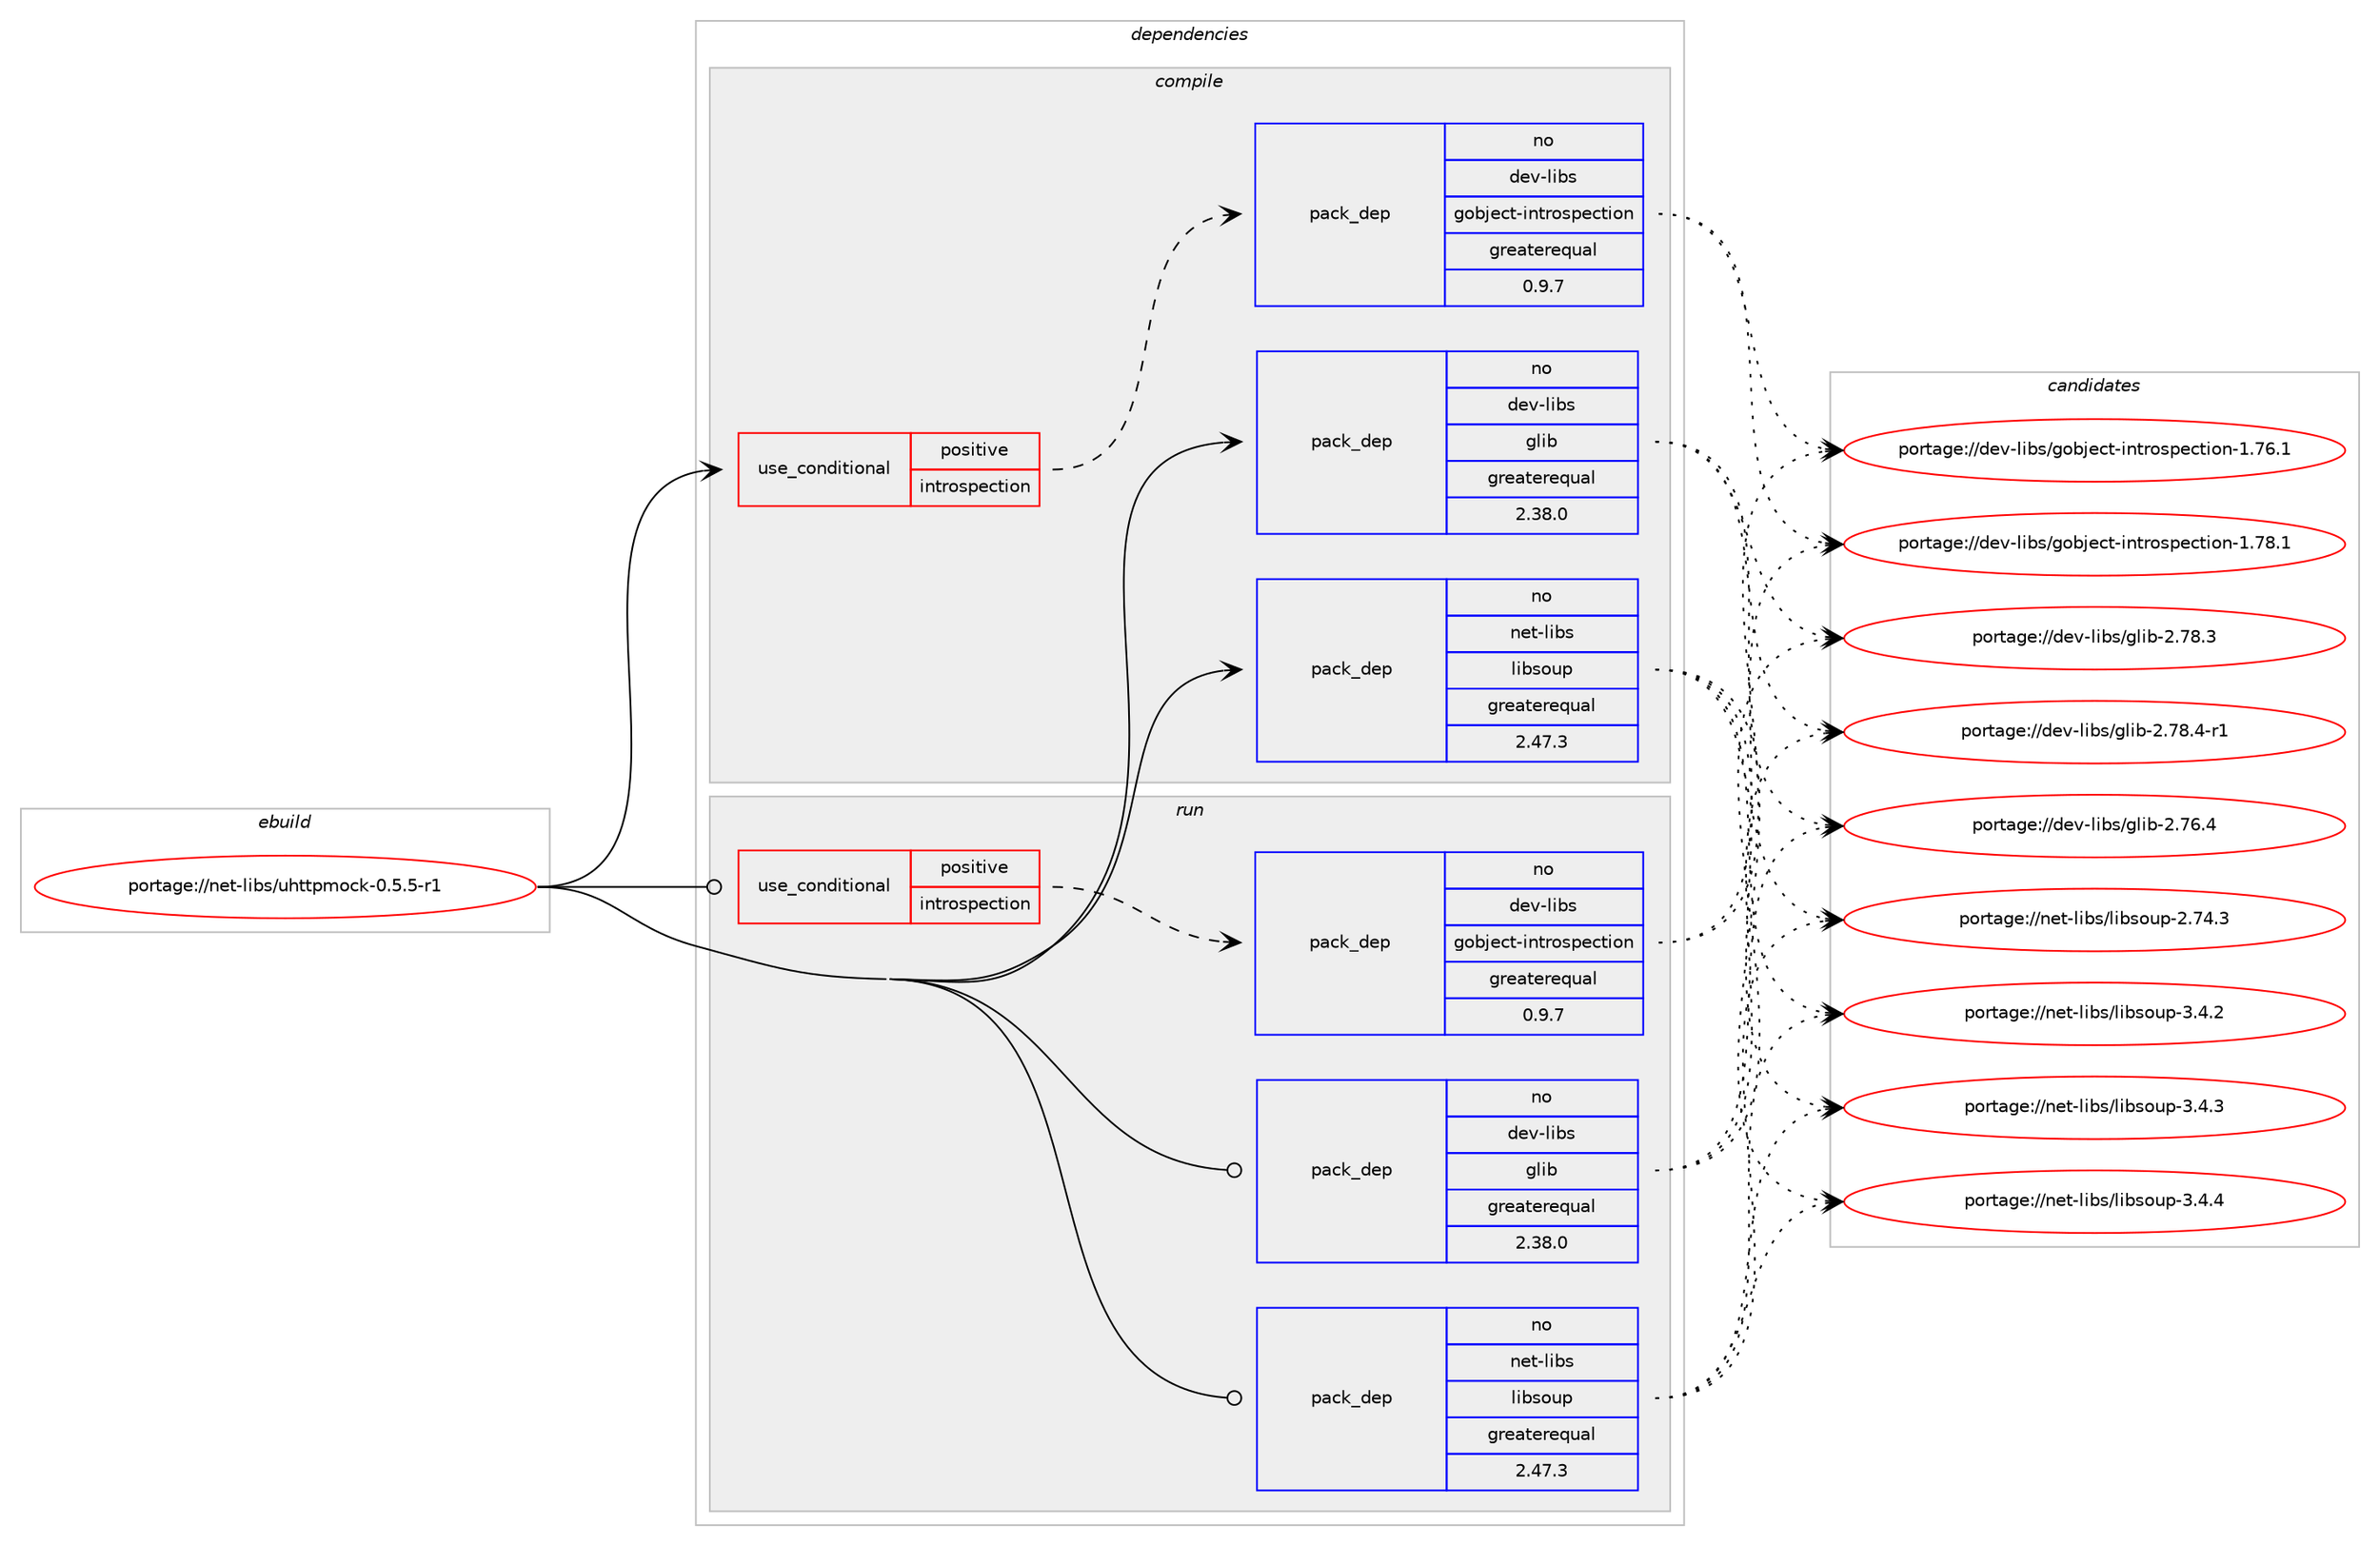 digraph prolog {

# *************
# Graph options
# *************

newrank=true;
concentrate=true;
compound=true;
graph [rankdir=LR,fontname=Helvetica,fontsize=10,ranksep=1.5];#, ranksep=2.5, nodesep=0.2];
edge  [arrowhead=vee];
node  [fontname=Helvetica,fontsize=10];

# **********
# The ebuild
# **********

subgraph cluster_leftcol {
color=gray;
rank=same;
label=<<i>ebuild</i>>;
id [label="portage://net-libs/uhttpmock-0.5.5-r1", color=red, width=4, href="../net-libs/uhttpmock-0.5.5-r1.svg"];
}

# ****************
# The dependencies
# ****************

subgraph cluster_midcol {
color=gray;
label=<<i>dependencies</i>>;
subgraph cluster_compile {
fillcolor="#eeeeee";
style=filled;
label=<<i>compile</i>>;
subgraph cond3775 {
dependency5794 [label=<<TABLE BORDER="0" CELLBORDER="1" CELLSPACING="0" CELLPADDING="4"><TR><TD ROWSPAN="3" CELLPADDING="10">use_conditional</TD></TR><TR><TD>positive</TD></TR><TR><TD>introspection</TD></TR></TABLE>>, shape=none, color=red];
subgraph pack1953 {
dependency5795 [label=<<TABLE BORDER="0" CELLBORDER="1" CELLSPACING="0" CELLPADDING="4" WIDTH="220"><TR><TD ROWSPAN="6" CELLPADDING="30">pack_dep</TD></TR><TR><TD WIDTH="110">no</TD></TR><TR><TD>dev-libs</TD></TR><TR><TD>gobject-introspection</TD></TR><TR><TD>greaterequal</TD></TR><TR><TD>0.9.7</TD></TR></TABLE>>, shape=none, color=blue];
}
dependency5794:e -> dependency5795:w [weight=20,style="dashed",arrowhead="vee"];
}
id:e -> dependency5794:w [weight=20,style="solid",arrowhead="vee"];
subgraph pack1954 {
dependency5796 [label=<<TABLE BORDER="0" CELLBORDER="1" CELLSPACING="0" CELLPADDING="4" WIDTH="220"><TR><TD ROWSPAN="6" CELLPADDING="30">pack_dep</TD></TR><TR><TD WIDTH="110">no</TD></TR><TR><TD>dev-libs</TD></TR><TR><TD>glib</TD></TR><TR><TD>greaterequal</TD></TR><TR><TD>2.38.0</TD></TR></TABLE>>, shape=none, color=blue];
}
id:e -> dependency5796:w [weight=20,style="solid",arrowhead="vee"];
subgraph pack1955 {
dependency5797 [label=<<TABLE BORDER="0" CELLBORDER="1" CELLSPACING="0" CELLPADDING="4" WIDTH="220"><TR><TD ROWSPAN="6" CELLPADDING="30">pack_dep</TD></TR><TR><TD WIDTH="110">no</TD></TR><TR><TD>net-libs</TD></TR><TR><TD>libsoup</TD></TR><TR><TD>greaterequal</TD></TR><TR><TD>2.47.3</TD></TR></TABLE>>, shape=none, color=blue];
}
id:e -> dependency5797:w [weight=20,style="solid",arrowhead="vee"];
}
subgraph cluster_compileandrun {
fillcolor="#eeeeee";
style=filled;
label=<<i>compile and run</i>>;
}
subgraph cluster_run {
fillcolor="#eeeeee";
style=filled;
label=<<i>run</i>>;
subgraph cond3776 {
dependency5798 [label=<<TABLE BORDER="0" CELLBORDER="1" CELLSPACING="0" CELLPADDING="4"><TR><TD ROWSPAN="3" CELLPADDING="10">use_conditional</TD></TR><TR><TD>positive</TD></TR><TR><TD>introspection</TD></TR></TABLE>>, shape=none, color=red];
subgraph pack1956 {
dependency5799 [label=<<TABLE BORDER="0" CELLBORDER="1" CELLSPACING="0" CELLPADDING="4" WIDTH="220"><TR><TD ROWSPAN="6" CELLPADDING="30">pack_dep</TD></TR><TR><TD WIDTH="110">no</TD></TR><TR><TD>dev-libs</TD></TR><TR><TD>gobject-introspection</TD></TR><TR><TD>greaterequal</TD></TR><TR><TD>0.9.7</TD></TR></TABLE>>, shape=none, color=blue];
}
dependency5798:e -> dependency5799:w [weight=20,style="dashed",arrowhead="vee"];
}
id:e -> dependency5798:w [weight=20,style="solid",arrowhead="odot"];
subgraph pack1957 {
dependency5800 [label=<<TABLE BORDER="0" CELLBORDER="1" CELLSPACING="0" CELLPADDING="4" WIDTH="220"><TR><TD ROWSPAN="6" CELLPADDING="30">pack_dep</TD></TR><TR><TD WIDTH="110">no</TD></TR><TR><TD>dev-libs</TD></TR><TR><TD>glib</TD></TR><TR><TD>greaterequal</TD></TR><TR><TD>2.38.0</TD></TR></TABLE>>, shape=none, color=blue];
}
id:e -> dependency5800:w [weight=20,style="solid",arrowhead="odot"];
subgraph pack1958 {
dependency5801 [label=<<TABLE BORDER="0" CELLBORDER="1" CELLSPACING="0" CELLPADDING="4" WIDTH="220"><TR><TD ROWSPAN="6" CELLPADDING="30">pack_dep</TD></TR><TR><TD WIDTH="110">no</TD></TR><TR><TD>net-libs</TD></TR><TR><TD>libsoup</TD></TR><TR><TD>greaterequal</TD></TR><TR><TD>2.47.3</TD></TR></TABLE>>, shape=none, color=blue];
}
id:e -> dependency5801:w [weight=20,style="solid",arrowhead="odot"];
}
}

# **************
# The candidates
# **************

subgraph cluster_choices {
rank=same;
color=gray;
label=<<i>candidates</i>>;

subgraph choice1953 {
color=black;
nodesep=1;
choice1001011184510810598115471031119810610199116451051101161141111151121019911610511111045494655544649 [label="portage://dev-libs/gobject-introspection-1.76.1", color=red, width=4,href="../dev-libs/gobject-introspection-1.76.1.svg"];
choice1001011184510810598115471031119810610199116451051101161141111151121019911610511111045494655564649 [label="portage://dev-libs/gobject-introspection-1.78.1", color=red, width=4,href="../dev-libs/gobject-introspection-1.78.1.svg"];
dependency5795:e -> choice1001011184510810598115471031119810610199116451051101161141111151121019911610511111045494655544649:w [style=dotted,weight="100"];
dependency5795:e -> choice1001011184510810598115471031119810610199116451051101161141111151121019911610511111045494655564649:w [style=dotted,weight="100"];
}
subgraph choice1954 {
color=black;
nodesep=1;
choice1001011184510810598115471031081059845504655544652 [label="portage://dev-libs/glib-2.76.4", color=red, width=4,href="../dev-libs/glib-2.76.4.svg"];
choice1001011184510810598115471031081059845504655564651 [label="portage://dev-libs/glib-2.78.3", color=red, width=4,href="../dev-libs/glib-2.78.3.svg"];
choice10010111845108105981154710310810598455046555646524511449 [label="portage://dev-libs/glib-2.78.4-r1", color=red, width=4,href="../dev-libs/glib-2.78.4-r1.svg"];
dependency5796:e -> choice1001011184510810598115471031081059845504655544652:w [style=dotted,weight="100"];
dependency5796:e -> choice1001011184510810598115471031081059845504655564651:w [style=dotted,weight="100"];
dependency5796:e -> choice10010111845108105981154710310810598455046555646524511449:w [style=dotted,weight="100"];
}
subgraph choice1955 {
color=black;
nodesep=1;
choice1101011164510810598115471081059811511111711245504655524651 [label="portage://net-libs/libsoup-2.74.3", color=red, width=4,href="../net-libs/libsoup-2.74.3.svg"];
choice11010111645108105981154710810598115111117112455146524650 [label="portage://net-libs/libsoup-3.4.2", color=red, width=4,href="../net-libs/libsoup-3.4.2.svg"];
choice11010111645108105981154710810598115111117112455146524651 [label="portage://net-libs/libsoup-3.4.3", color=red, width=4,href="../net-libs/libsoup-3.4.3.svg"];
choice11010111645108105981154710810598115111117112455146524652 [label="portage://net-libs/libsoup-3.4.4", color=red, width=4,href="../net-libs/libsoup-3.4.4.svg"];
dependency5797:e -> choice1101011164510810598115471081059811511111711245504655524651:w [style=dotted,weight="100"];
dependency5797:e -> choice11010111645108105981154710810598115111117112455146524650:w [style=dotted,weight="100"];
dependency5797:e -> choice11010111645108105981154710810598115111117112455146524651:w [style=dotted,weight="100"];
dependency5797:e -> choice11010111645108105981154710810598115111117112455146524652:w [style=dotted,weight="100"];
}
subgraph choice1956 {
color=black;
nodesep=1;
choice1001011184510810598115471031119810610199116451051101161141111151121019911610511111045494655544649 [label="portage://dev-libs/gobject-introspection-1.76.1", color=red, width=4,href="../dev-libs/gobject-introspection-1.76.1.svg"];
choice1001011184510810598115471031119810610199116451051101161141111151121019911610511111045494655564649 [label="portage://dev-libs/gobject-introspection-1.78.1", color=red, width=4,href="../dev-libs/gobject-introspection-1.78.1.svg"];
dependency5799:e -> choice1001011184510810598115471031119810610199116451051101161141111151121019911610511111045494655544649:w [style=dotted,weight="100"];
dependency5799:e -> choice1001011184510810598115471031119810610199116451051101161141111151121019911610511111045494655564649:w [style=dotted,weight="100"];
}
subgraph choice1957 {
color=black;
nodesep=1;
choice1001011184510810598115471031081059845504655544652 [label="portage://dev-libs/glib-2.76.4", color=red, width=4,href="../dev-libs/glib-2.76.4.svg"];
choice1001011184510810598115471031081059845504655564651 [label="portage://dev-libs/glib-2.78.3", color=red, width=4,href="../dev-libs/glib-2.78.3.svg"];
choice10010111845108105981154710310810598455046555646524511449 [label="portage://dev-libs/glib-2.78.4-r1", color=red, width=4,href="../dev-libs/glib-2.78.4-r1.svg"];
dependency5800:e -> choice1001011184510810598115471031081059845504655544652:w [style=dotted,weight="100"];
dependency5800:e -> choice1001011184510810598115471031081059845504655564651:w [style=dotted,weight="100"];
dependency5800:e -> choice10010111845108105981154710310810598455046555646524511449:w [style=dotted,weight="100"];
}
subgraph choice1958 {
color=black;
nodesep=1;
choice1101011164510810598115471081059811511111711245504655524651 [label="portage://net-libs/libsoup-2.74.3", color=red, width=4,href="../net-libs/libsoup-2.74.3.svg"];
choice11010111645108105981154710810598115111117112455146524650 [label="portage://net-libs/libsoup-3.4.2", color=red, width=4,href="../net-libs/libsoup-3.4.2.svg"];
choice11010111645108105981154710810598115111117112455146524651 [label="portage://net-libs/libsoup-3.4.3", color=red, width=4,href="../net-libs/libsoup-3.4.3.svg"];
choice11010111645108105981154710810598115111117112455146524652 [label="portage://net-libs/libsoup-3.4.4", color=red, width=4,href="../net-libs/libsoup-3.4.4.svg"];
dependency5801:e -> choice1101011164510810598115471081059811511111711245504655524651:w [style=dotted,weight="100"];
dependency5801:e -> choice11010111645108105981154710810598115111117112455146524650:w [style=dotted,weight="100"];
dependency5801:e -> choice11010111645108105981154710810598115111117112455146524651:w [style=dotted,weight="100"];
dependency5801:e -> choice11010111645108105981154710810598115111117112455146524652:w [style=dotted,weight="100"];
}
}

}

